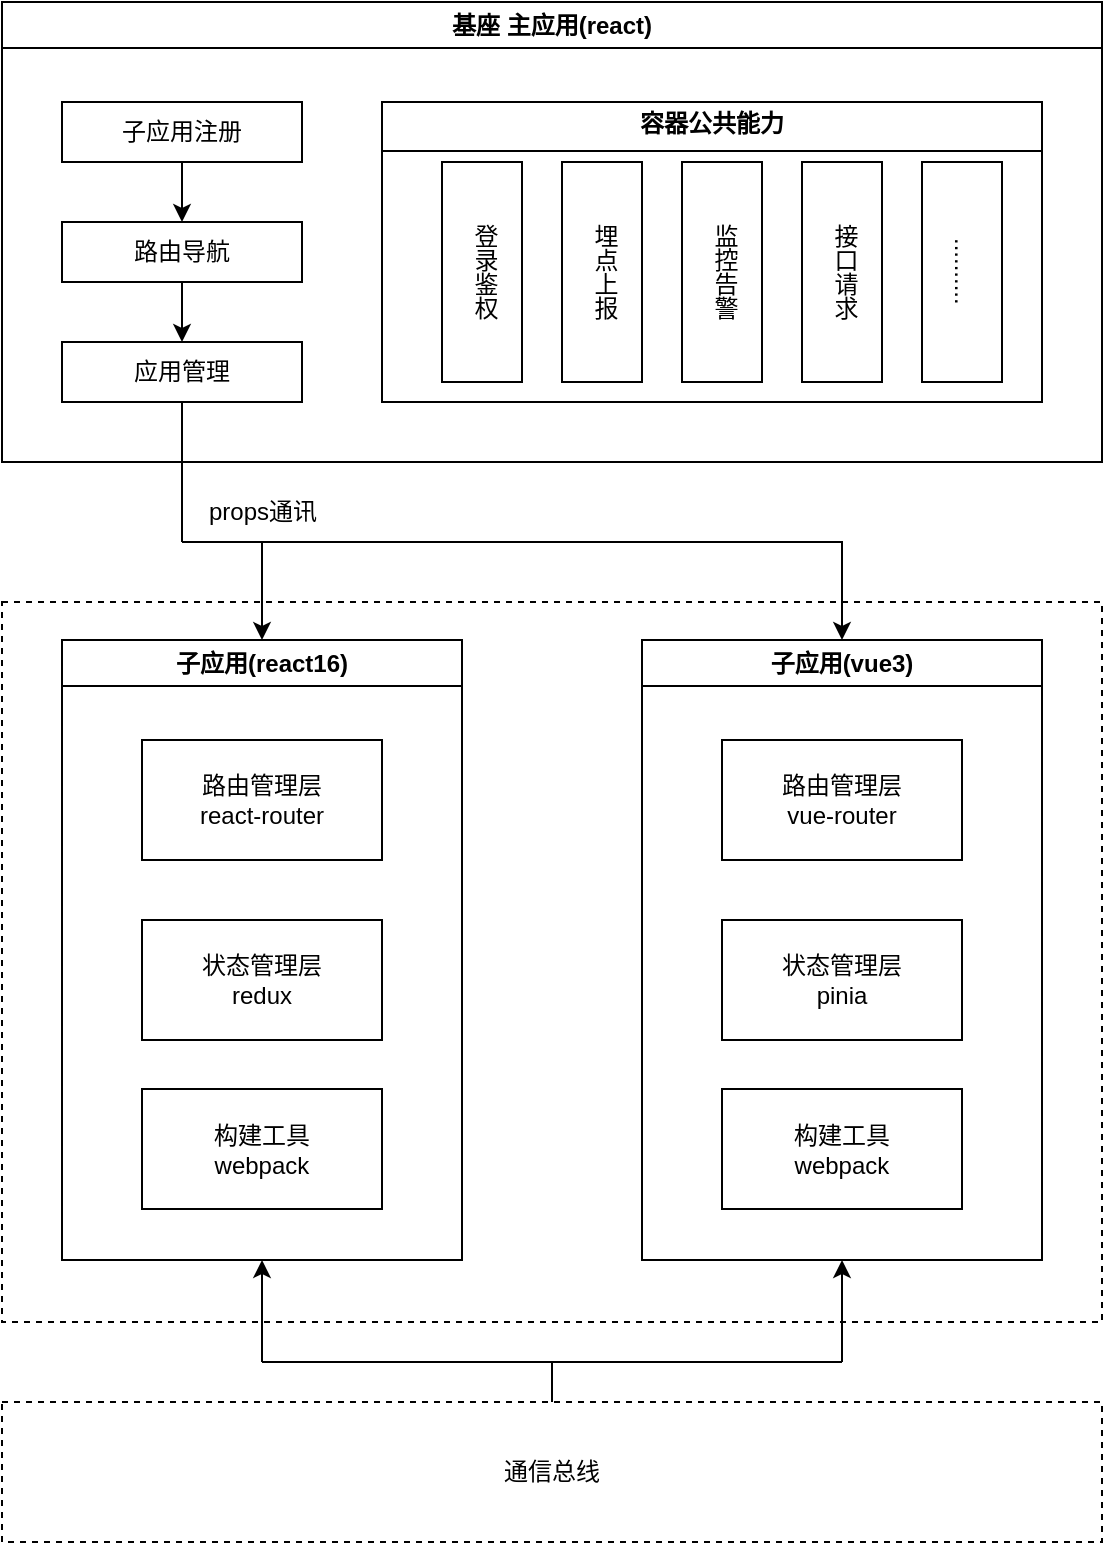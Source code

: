 <mxfile version="24.5.2" type="github">
  <diagram name="第 1 页" id="U7Rp-dIwu14BiRuE2ZPP">
    <mxGraphModel dx="2049" dy="1066" grid="1" gridSize="10" guides="1" tooltips="1" connect="1" arrows="1" fold="1" page="1" pageScale="1" pageWidth="827" pageHeight="1169" math="0" shadow="0">
      <root>
        <mxCell id="0" />
        <mxCell id="1" parent="0" />
        <mxCell id="RFR3NwTFFS6F0SNPxmYo-111" value="" style="rounded=0;whiteSpace=wrap;html=1;dashed=1;" vertex="1" parent="1">
          <mxGeometry x="570" y="860" width="550" height="360" as="geometry" />
        </mxCell>
        <mxCell id="RFR3NwTFFS6F0SNPxmYo-58" value="子应用(react16)" style="swimlane;whiteSpace=wrap;html=1;" vertex="1" parent="1">
          <mxGeometry x="600" y="879" width="200" height="310" as="geometry" />
        </mxCell>
        <mxCell id="RFR3NwTFFS6F0SNPxmYo-59" value="路由管理层&lt;div&gt;react-router&lt;/div&gt;" style="whiteSpace=wrap;html=1;" vertex="1" parent="RFR3NwTFFS6F0SNPxmYo-58">
          <mxGeometry x="40" y="50" width="120" height="60" as="geometry" />
        </mxCell>
        <mxCell id="RFR3NwTFFS6F0SNPxmYo-60" value="状态管理层&lt;div&gt;redux&lt;/div&gt;" style="whiteSpace=wrap;html=1;" vertex="1" parent="RFR3NwTFFS6F0SNPxmYo-58">
          <mxGeometry x="40" y="140" width="120" height="60" as="geometry" />
        </mxCell>
        <mxCell id="RFR3NwTFFS6F0SNPxmYo-61" value="构建工具&lt;div&gt;webpack&lt;/div&gt;" style="whiteSpace=wrap;html=1;" vertex="1" parent="RFR3NwTFFS6F0SNPxmYo-58">
          <mxGeometry x="40" y="224.5" width="120" height="60" as="geometry" />
        </mxCell>
        <mxCell id="RFR3NwTFFS6F0SNPxmYo-62" value="子应用(vue3)" style="swimlane;whiteSpace=wrap;html=1;" vertex="1" parent="1">
          <mxGeometry x="890" y="879" width="200" height="310" as="geometry" />
        </mxCell>
        <mxCell id="RFR3NwTFFS6F0SNPxmYo-63" value="路由管理层&lt;div&gt;vue-router&lt;/div&gt;" style="whiteSpace=wrap;html=1;" vertex="1" parent="RFR3NwTFFS6F0SNPxmYo-62">
          <mxGeometry x="40" y="50" width="120" height="60" as="geometry" />
        </mxCell>
        <mxCell id="RFR3NwTFFS6F0SNPxmYo-64" value="状态管理层&lt;div&gt;pinia&lt;/div&gt;" style="whiteSpace=wrap;html=1;" vertex="1" parent="RFR3NwTFFS6F0SNPxmYo-62">
          <mxGeometry x="40" y="140" width="120" height="60" as="geometry" />
        </mxCell>
        <mxCell id="RFR3NwTFFS6F0SNPxmYo-65" value="构建工具&lt;div&gt;webpack&lt;/div&gt;" style="whiteSpace=wrap;html=1;" vertex="1" parent="RFR3NwTFFS6F0SNPxmYo-62">
          <mxGeometry x="40" y="224.5" width="120" height="60" as="geometry" />
        </mxCell>
        <mxCell id="RFR3NwTFFS6F0SNPxmYo-66" value="构建工具&lt;div&gt;webpack&lt;/div&gt;" style="whiteSpace=wrap;html=1;" vertex="1" parent="RFR3NwTFFS6F0SNPxmYo-62">
          <mxGeometry x="40" y="224.5" width="120" height="60" as="geometry" />
        </mxCell>
        <mxCell id="RFR3NwTFFS6F0SNPxmYo-74" value="基座 主应用(react)" style="swimlane;whiteSpace=wrap;html=1;startSize=23;" vertex="1" parent="1">
          <mxGeometry x="570" y="560" width="550" height="230" as="geometry" />
        </mxCell>
        <mxCell id="RFR3NwTFFS6F0SNPxmYo-87" value="" style="edgeStyle=orthogonalEdgeStyle;rounded=0;orthogonalLoop=1;jettySize=auto;html=1;entryX=0.5;entryY=0;entryDx=0;entryDy=0;" edge="1" parent="RFR3NwTFFS6F0SNPxmYo-74" source="RFR3NwTFFS6F0SNPxmYo-75" target="RFR3NwTFFS6F0SNPxmYo-80">
          <mxGeometry relative="1" as="geometry" />
        </mxCell>
        <mxCell id="RFR3NwTFFS6F0SNPxmYo-75" value="子应用注册" style="whiteSpace=wrap;html=1;" vertex="1" parent="RFR3NwTFFS6F0SNPxmYo-74">
          <mxGeometry x="30" y="50" width="120" height="30" as="geometry" />
        </mxCell>
        <mxCell id="RFR3NwTFFS6F0SNPxmYo-88" value="" style="edgeStyle=orthogonalEdgeStyle;rounded=0;orthogonalLoop=1;jettySize=auto;html=1;" edge="1" parent="RFR3NwTFFS6F0SNPxmYo-74" source="RFR3NwTFFS6F0SNPxmYo-80" target="RFR3NwTFFS6F0SNPxmYo-86">
          <mxGeometry relative="1" as="geometry" />
        </mxCell>
        <mxCell id="RFR3NwTFFS6F0SNPxmYo-80" value="路由导航" style="whiteSpace=wrap;html=1;" vertex="1" parent="RFR3NwTFFS6F0SNPxmYo-74">
          <mxGeometry x="30" y="110" width="120" height="30" as="geometry" />
        </mxCell>
        <mxCell id="RFR3NwTFFS6F0SNPxmYo-86" value="应用管理" style="whiteSpace=wrap;html=1;" vertex="1" parent="RFR3NwTFFS6F0SNPxmYo-74">
          <mxGeometry x="30" y="170" width="120" height="30" as="geometry" />
        </mxCell>
        <mxCell id="RFR3NwTFFS6F0SNPxmYo-90" value="&lt;p style=&quot;margin:0px;margin-top:4px;text-align:center;&quot;&gt;&lt;b&gt;容器公共能力&lt;/b&gt;&lt;/p&gt;&lt;hr size=&quot;1&quot; style=&quot;border-style:solid;&quot;&gt;&lt;div style=&quot;height:2px;&quot;&gt;&lt;/div&gt;" style="verticalAlign=top;align=left;overflow=fill;html=1;whiteSpace=wrap;" vertex="1" parent="RFR3NwTFFS6F0SNPxmYo-74">
          <mxGeometry x="190" y="50" width="330" height="150" as="geometry" />
        </mxCell>
        <mxCell id="RFR3NwTFFS6F0SNPxmYo-91" value="登录鉴权" style="rounded=0;whiteSpace=wrap;html=1;textDirection=vertical-rl;" vertex="1" parent="RFR3NwTFFS6F0SNPxmYo-74">
          <mxGeometry x="220" y="80" width="40" height="110" as="geometry" />
        </mxCell>
        <mxCell id="RFR3NwTFFS6F0SNPxmYo-92" value="埋点上报" style="rounded=0;whiteSpace=wrap;html=1;textDirection=vertical-rl;" vertex="1" parent="RFR3NwTFFS6F0SNPxmYo-74">
          <mxGeometry x="280" y="80" width="40" height="110" as="geometry" />
        </mxCell>
        <mxCell id="RFR3NwTFFS6F0SNPxmYo-93" value="监控告警" style="rounded=0;whiteSpace=wrap;html=1;textDirection=vertical-rl;" vertex="1" parent="RFR3NwTFFS6F0SNPxmYo-74">
          <mxGeometry x="340" y="80" width="40" height="110" as="geometry" />
        </mxCell>
        <mxCell id="RFR3NwTFFS6F0SNPxmYo-94" value="接口请求" style="rounded=0;whiteSpace=wrap;html=1;textDirection=vertical-lr;" vertex="1" parent="RFR3NwTFFS6F0SNPxmYo-74">
          <mxGeometry x="400" y="80" width="40" height="110" as="geometry" />
        </mxCell>
        <mxCell id="RFR3NwTFFS6F0SNPxmYo-95" value=".........." style="rounded=0;whiteSpace=wrap;html=1;textDirection=vertical-lr;" vertex="1" parent="RFR3NwTFFS6F0SNPxmYo-74">
          <mxGeometry x="460" y="80" width="40" height="110" as="geometry" />
        </mxCell>
        <mxCell id="RFR3NwTFFS6F0SNPxmYo-110" value="" style="endArrow=classic;html=1;rounded=0;entryX=0.5;entryY=0;entryDx=0;entryDy=0;" edge="1" parent="1" target="RFR3NwTFFS6F0SNPxmYo-62">
          <mxGeometry width="50" height="50" relative="1" as="geometry">
            <mxPoint x="660" y="830" as="sourcePoint" />
            <mxPoint x="671" y="886" as="targetPoint" />
            <Array as="points">
              <mxPoint x="990" y="830" />
            </Array>
          </mxGeometry>
        </mxCell>
        <mxCell id="RFR3NwTFFS6F0SNPxmYo-112" value="props通讯" style="text;html=1;align=center;verticalAlign=middle;resizable=0;points=[];autosize=1;strokeColor=none;fillColor=none;" vertex="1" parent="1">
          <mxGeometry x="660" y="800" width="80" height="30" as="geometry" />
        </mxCell>
        <mxCell id="RFR3NwTFFS6F0SNPxmYo-115" value="" style="endArrow=none;html=1;rounded=0;exitX=0.5;exitY=0;exitDx=0;exitDy=0;" edge="1" parent="1">
          <mxGeometry width="50" height="50" relative="1" as="geometry">
            <mxPoint x="845" y="1260" as="sourcePoint" />
            <mxPoint x="845" y="1240" as="targetPoint" />
          </mxGeometry>
        </mxCell>
        <mxCell id="RFR3NwTFFS6F0SNPxmYo-116" value="" style="endArrow=none;html=1;rounded=0;" edge="1" parent="1">
          <mxGeometry width="50" height="50" relative="1" as="geometry">
            <mxPoint x="700" y="1240" as="sourcePoint" />
            <mxPoint x="990" y="1240" as="targetPoint" />
          </mxGeometry>
        </mxCell>
        <mxCell id="RFR3NwTFFS6F0SNPxmYo-117" value="" style="endArrow=classic;html=1;rounded=0;entryX=0.5;entryY=1;entryDx=0;entryDy=0;" edge="1" parent="1" target="RFR3NwTFFS6F0SNPxmYo-58">
          <mxGeometry width="50" height="50" relative="1" as="geometry">
            <mxPoint x="700" y="1240" as="sourcePoint" />
            <mxPoint x="740" y="1250" as="targetPoint" />
          </mxGeometry>
        </mxCell>
        <mxCell id="RFR3NwTFFS6F0SNPxmYo-118" value="" style="endArrow=classic;html=1;rounded=0;entryX=0.5;entryY=1;entryDx=0;entryDy=0;" edge="1" parent="1" target="RFR3NwTFFS6F0SNPxmYo-62">
          <mxGeometry width="50" height="50" relative="1" as="geometry">
            <mxPoint x="990" y="1240" as="sourcePoint" />
            <mxPoint x="710" y="1199" as="targetPoint" />
          </mxGeometry>
        </mxCell>
        <mxCell id="RFR3NwTFFS6F0SNPxmYo-119" value="通信总线" style="rounded=0;whiteSpace=wrap;html=1;dashed=1;" vertex="1" parent="1">
          <mxGeometry x="570" y="1260" width="550" height="70" as="geometry" />
        </mxCell>
        <mxCell id="RFR3NwTFFS6F0SNPxmYo-120" value="" style="endArrow=none;html=1;rounded=0;entryX=0.5;entryY=1;entryDx=0;entryDy=0;" edge="1" parent="1" target="RFR3NwTFFS6F0SNPxmYo-86">
          <mxGeometry width="50" height="50" relative="1" as="geometry">
            <mxPoint x="660" y="830" as="sourcePoint" />
            <mxPoint x="410" y="830" as="targetPoint" />
          </mxGeometry>
        </mxCell>
        <mxCell id="RFR3NwTFFS6F0SNPxmYo-121" value="" style="endArrow=classic;html=1;rounded=0;entryX=0.5;entryY=0;entryDx=0;entryDy=0;exitX=0.5;exitY=1.005;exitDx=0;exitDy=0;exitPerimeter=0;" edge="1" parent="1" source="RFR3NwTFFS6F0SNPxmYo-112" target="RFR3NwTFFS6F0SNPxmYo-58">
          <mxGeometry width="50" height="50" relative="1" as="geometry">
            <mxPoint x="830" y="880" as="sourcePoint" />
            <mxPoint x="880" y="830" as="targetPoint" />
          </mxGeometry>
        </mxCell>
      </root>
    </mxGraphModel>
  </diagram>
</mxfile>
